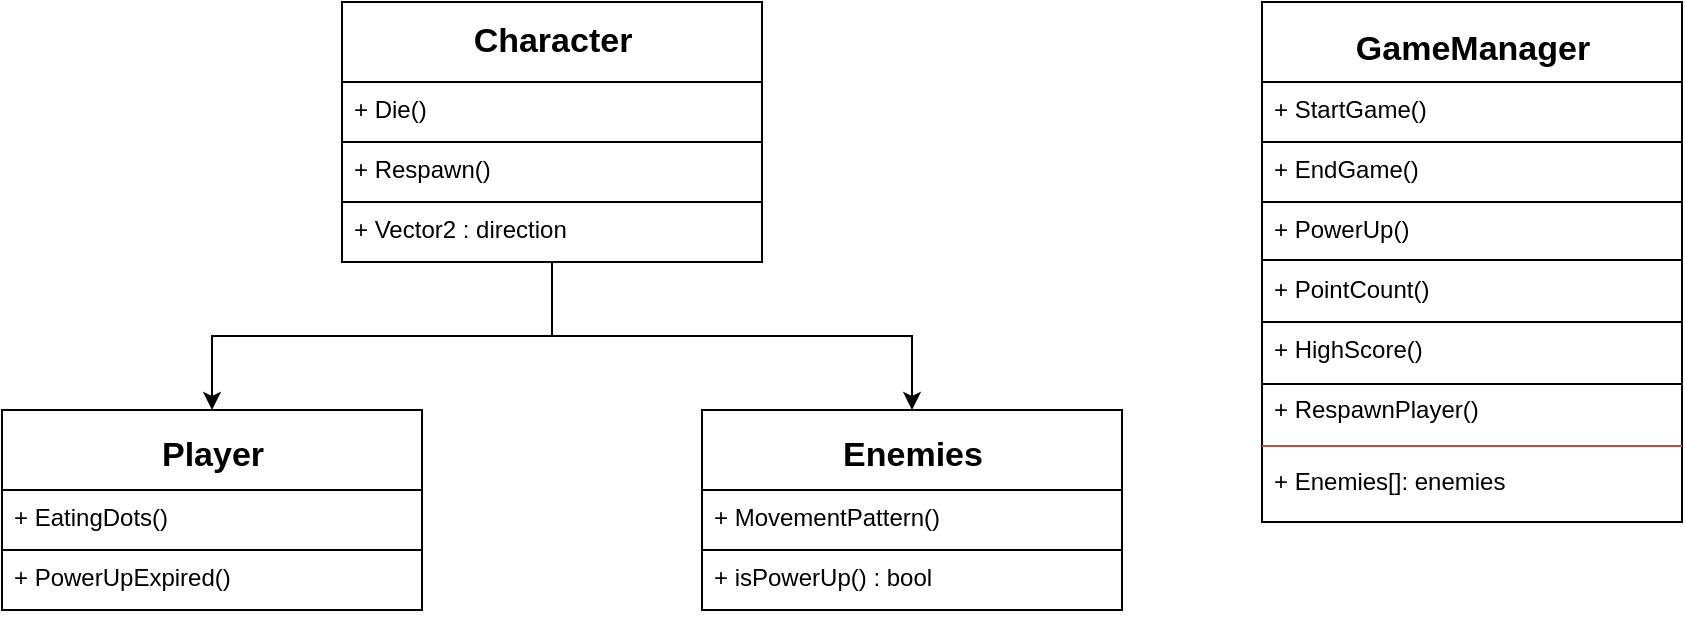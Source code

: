 <mxfile version="21.6.5" type="github">
  <diagram name="Page-1" id="tySQyBGyztnOd1iFOmv5">
    <mxGraphModel dx="995" dy="418" grid="1" gridSize="10" guides="1" tooltips="1" connect="1" arrows="1" fold="1" page="1" pageScale="1" pageWidth="850" pageHeight="1100" math="0" shadow="0">
      <root>
        <mxCell id="0" />
        <mxCell id="1" parent="0" />
        <mxCell id="sGwyO0YQaWymWmi2gfUC-50" style="edgeStyle=orthogonalEdgeStyle;rounded=0;orthogonalLoop=1;jettySize=auto;html=1;exitX=0.5;exitY=1;exitDx=0;exitDy=0;entryX=0.5;entryY=0;entryDx=0;entryDy=0;" edge="1" parent="1" source="sGwyO0YQaWymWmi2gfUC-1" target="sGwyO0YQaWymWmi2gfUC-32">
          <mxGeometry relative="1" as="geometry" />
        </mxCell>
        <mxCell id="sGwyO0YQaWymWmi2gfUC-52" style="edgeStyle=orthogonalEdgeStyle;rounded=0;orthogonalLoop=1;jettySize=auto;html=1;exitX=0.5;exitY=1;exitDx=0;exitDy=0;entryX=0.5;entryY=0;entryDx=0;entryDy=0;" edge="1" parent="1" source="sGwyO0YQaWymWmi2gfUC-1" target="sGwyO0YQaWymWmi2gfUC-26">
          <mxGeometry relative="1" as="geometry" />
        </mxCell>
        <mxCell id="sGwyO0YQaWymWmi2gfUC-1" value="&lt;h2 style=&quot;margin: 4px 0px 0px;&quot;&gt;&lt;br&gt;&lt;/h2&gt;" style="verticalAlign=top;align=center;overflow=fill;fontSize=12;fontFamily=Helvetica;html=1;whiteSpace=wrap;gradientColor=none;horizontal=1;fontStyle=0" vertex="1" parent="1">
          <mxGeometry x="170" width="210" height="130" as="geometry" />
        </mxCell>
        <mxCell id="sGwyO0YQaWymWmi2gfUC-2" value="" style="line;strokeWidth=1;fillColor=none;align=left;verticalAlign=middle;spacingTop=-1;spacingLeft=3;spacingRight=3;rotatable=0;labelPosition=right;points=[];portConstraint=eastwest;strokeColor=inherit;" vertex="1" parent="1">
          <mxGeometry x="170" y="20" width="210" height="40" as="geometry" />
        </mxCell>
        <mxCell id="sGwyO0YQaWymWmi2gfUC-3" value="Character" style="text;align=center;fontStyle=1;verticalAlign=middle;spacingLeft=3;spacingRight=3;strokeColor=none;rotatable=0;points=[[0,0.5],[1,0.5]];portConstraint=eastwest;html=1;fontSize=17;" vertex="1" parent="1">
          <mxGeometry x="170" width="210" height="40" as="geometry" />
        </mxCell>
        <mxCell id="sGwyO0YQaWymWmi2gfUC-4" value="+ Die()" style="text;strokeColor=none;fillColor=none;align=left;verticalAlign=top;spacingLeft=4;spacingRight=4;overflow=hidden;rotatable=0;points=[[0,0.5],[1,0.5]];portConstraint=eastwest;whiteSpace=wrap;html=1;" vertex="1" parent="1">
          <mxGeometry x="170" y="40" width="210" height="30" as="geometry" />
        </mxCell>
        <mxCell id="sGwyO0YQaWymWmi2gfUC-6" value="" style="line;strokeWidth=1;fillColor=none;align=left;verticalAlign=middle;spacingTop=-1;spacingLeft=3;spacingRight=3;rotatable=0;labelPosition=right;points=[];portConstraint=eastwest;strokeColor=inherit;" vertex="1" parent="1">
          <mxGeometry x="170" y="60" width="210" height="20" as="geometry" />
        </mxCell>
        <mxCell id="sGwyO0YQaWymWmi2gfUC-7" value="+ Respawn()" style="text;strokeColor=none;fillColor=none;align=left;verticalAlign=top;spacingLeft=4;spacingRight=4;overflow=hidden;rotatable=0;points=[[0,0.5],[1,0.5]];portConstraint=eastwest;whiteSpace=wrap;html=1;" vertex="1" parent="1">
          <mxGeometry x="170" y="70" width="210" height="20" as="geometry" />
        </mxCell>
        <mxCell id="sGwyO0YQaWymWmi2gfUC-9" value="&lt;h2 style=&quot;margin: 4px 0px 0px;&quot;&gt;&lt;br&gt;&lt;/h2&gt;" style="verticalAlign=top;align=center;overflow=fill;fontSize=12;fontFamily=Helvetica;html=1;whiteSpace=wrap;gradientColor=none;horizontal=1;fontStyle=0" vertex="1" parent="1">
          <mxGeometry x="630" width="210" height="260" as="geometry" />
        </mxCell>
        <mxCell id="sGwyO0YQaWymWmi2gfUC-11" value="GameManager" style="text;align=center;fontStyle=1;verticalAlign=middle;spacingLeft=3;spacingRight=3;strokeColor=none;rotatable=0;points=[[0,0.5],[1,0.5]];portConstraint=eastwest;html=1;fontSize=17;" vertex="1" parent="1">
          <mxGeometry x="630" y="4" width="210" height="40" as="geometry" />
        </mxCell>
        <mxCell id="sGwyO0YQaWymWmi2gfUC-12" value="" style="line;strokeWidth=1;fillColor=none;align=left;verticalAlign=middle;spacingTop=-1;spacingLeft=3;spacingRight=3;rotatable=0;labelPosition=right;points=[];portConstraint=eastwest;strokeColor=inherit;" vertex="1" parent="1">
          <mxGeometry x="630" y="36" width="210" height="8" as="geometry" />
        </mxCell>
        <mxCell id="sGwyO0YQaWymWmi2gfUC-13" value="+ StartGame()" style="text;strokeColor=none;fillColor=none;align=left;verticalAlign=top;spacingLeft=4;spacingRight=4;overflow=hidden;rotatable=0;points=[[0,0.5],[1,0.5]];portConstraint=eastwest;whiteSpace=wrap;html=1;" vertex="1" parent="1">
          <mxGeometry x="630" y="40" width="210" height="30" as="geometry" />
        </mxCell>
        <mxCell id="sGwyO0YQaWymWmi2gfUC-14" value="" style="line;strokeWidth=1;fillColor=none;align=left;verticalAlign=middle;spacingTop=-1;spacingLeft=3;spacingRight=3;rotatable=0;labelPosition=right;points=[];portConstraint=eastwest;strokeColor=inherit;" vertex="1" parent="1">
          <mxGeometry x="630" y="66" width="210" height="8" as="geometry" />
        </mxCell>
        <mxCell id="sGwyO0YQaWymWmi2gfUC-16" value="+ EndGame()" style="text;strokeColor=none;fillColor=none;align=left;verticalAlign=top;spacingLeft=4;spacingRight=4;overflow=hidden;rotatable=0;points=[[0,0.5],[1,0.5]];portConstraint=eastwest;whiteSpace=wrap;html=1;" vertex="1" parent="1">
          <mxGeometry x="630" y="70" width="210" height="30" as="geometry" />
        </mxCell>
        <mxCell id="sGwyO0YQaWymWmi2gfUC-17" value="" style="line;strokeWidth=1;fillColor=none;align=left;verticalAlign=middle;spacingTop=-1;spacingLeft=3;spacingRight=3;rotatable=0;labelPosition=right;points=[];portConstraint=eastwest;strokeColor=inherit;" vertex="1" parent="1">
          <mxGeometry x="630" y="90" width="210" height="20" as="geometry" />
        </mxCell>
        <mxCell id="sGwyO0YQaWymWmi2gfUC-18" value="+ PowerUp()" style="text;strokeColor=none;fillColor=none;align=left;verticalAlign=top;spacingLeft=4;spacingRight=4;overflow=hidden;rotatable=0;points=[[0,0.5],[1,0.5]];portConstraint=eastwest;whiteSpace=wrap;html=1;" vertex="1" parent="1">
          <mxGeometry x="630" y="100" width="210" height="30" as="geometry" />
        </mxCell>
        <mxCell id="sGwyO0YQaWymWmi2gfUC-19" value="" style="line;strokeWidth=1;fillColor=none;align=left;verticalAlign=middle;spacingTop=-1;spacingLeft=3;spacingRight=3;rotatable=0;labelPosition=right;points=[];portConstraint=eastwest;strokeColor=inherit;" vertex="1" parent="1">
          <mxGeometry x="630" y="120" width="210" height="18" as="geometry" />
        </mxCell>
        <mxCell id="sGwyO0YQaWymWmi2gfUC-20" value="" style="line;strokeWidth=1;fillColor=#f8cecc;align=left;verticalAlign=middle;spacingTop=-1;spacingLeft=3;spacingRight=3;rotatable=0;labelPosition=right;points=[];portConstraint=eastwest;strokeColor=#b85450;" vertex="1" parent="1">
          <mxGeometry x="630" y="218" width="210" height="8" as="geometry" />
        </mxCell>
        <mxCell id="sGwyO0YQaWymWmi2gfUC-21" value="+ PointCount()" style="text;strokeColor=none;fillColor=none;align=left;verticalAlign=top;spacingLeft=4;spacingRight=4;overflow=hidden;rotatable=0;points=[[0,0.5],[1,0.5]];portConstraint=eastwest;whiteSpace=wrap;html=1;" vertex="1" parent="1">
          <mxGeometry x="630" y="130" width="210" height="30" as="geometry" />
        </mxCell>
        <mxCell id="sGwyO0YQaWymWmi2gfUC-22" value="" style="line;strokeWidth=1;fillColor=none;align=left;verticalAlign=middle;spacingTop=-1;spacingLeft=3;spacingRight=3;rotatable=0;labelPosition=right;points=[];portConstraint=eastwest;strokeColor=inherit;" vertex="1" parent="1">
          <mxGeometry x="630" y="150" width="210" height="20" as="geometry" />
        </mxCell>
        <mxCell id="sGwyO0YQaWymWmi2gfUC-23" value="+ HighScore()" style="text;strokeColor=none;fillColor=none;align=left;verticalAlign=top;spacingLeft=4;spacingRight=4;overflow=hidden;rotatable=0;points=[[0,0.5],[1,0.5]];portConstraint=eastwest;whiteSpace=wrap;html=1;" vertex="1" parent="1">
          <mxGeometry x="630" y="160" width="210" height="30" as="geometry" />
        </mxCell>
        <mxCell id="sGwyO0YQaWymWmi2gfUC-24" value="" style="line;strokeWidth=1;fillColor=none;align=left;verticalAlign=middle;spacingTop=-1;spacingLeft=3;spacingRight=3;rotatable=0;labelPosition=right;points=[];portConstraint=eastwest;strokeColor=inherit;" vertex="1" parent="1">
          <mxGeometry x="630" y="182" width="210" height="18" as="geometry" />
        </mxCell>
        <mxCell id="sGwyO0YQaWymWmi2gfUC-25" value="+ RespawnPlayer()" style="text;strokeColor=none;fillColor=none;align=left;verticalAlign=top;spacingLeft=4;spacingRight=4;overflow=hidden;rotatable=0;points=[[0,0.5],[1,0.5]];portConstraint=eastwest;whiteSpace=wrap;html=1;" vertex="1" parent="1">
          <mxGeometry x="630" y="190" width="210" height="30" as="geometry" />
        </mxCell>
        <mxCell id="sGwyO0YQaWymWmi2gfUC-26" value="&lt;p style=&quot;margin:0px;margin-top:4px;text-align:center;&quot;&gt;&lt;br&gt;&lt;br&gt;&lt;/p&gt;" style="verticalAlign=top;align=left;overflow=fill;fontSize=12;fontFamily=Helvetica;html=1;whiteSpace=wrap;" vertex="1" parent="1">
          <mxGeometry y="204" width="210" height="100" as="geometry" />
        </mxCell>
        <mxCell id="sGwyO0YQaWymWmi2gfUC-27" value="Player" style="text;align=center;fontStyle=1;verticalAlign=middle;spacingLeft=3;spacingRight=3;strokeColor=none;rotatable=0;points=[[0,0.5],[1,0.5]];portConstraint=eastwest;html=1;fontSize=17;" vertex="1" parent="1">
          <mxGeometry y="210" width="210" height="34" as="geometry" />
        </mxCell>
        <mxCell id="sGwyO0YQaWymWmi2gfUC-28" value="" style="line;strokeWidth=1;fillColor=none;align=left;verticalAlign=middle;spacingTop=-1;spacingLeft=3;spacingRight=3;rotatable=0;labelPosition=right;points=[];portConstraint=eastwest;strokeColor=inherit;" vertex="1" parent="1">
          <mxGeometry y="240" width="210" height="8" as="geometry" />
        </mxCell>
        <mxCell id="sGwyO0YQaWymWmi2gfUC-29" value="+ EatingDots()" style="text;strokeColor=none;fillColor=none;align=left;verticalAlign=top;spacingLeft=4;spacingRight=4;overflow=hidden;rotatable=0;points=[[0,0.5],[1,0.5]];portConstraint=eastwest;whiteSpace=wrap;html=1;" vertex="1" parent="1">
          <mxGeometry y="244" width="210" height="30" as="geometry" />
        </mxCell>
        <mxCell id="sGwyO0YQaWymWmi2gfUC-30" value="" style="line;strokeWidth=1;fillColor=none;align=left;verticalAlign=middle;spacingTop=-1;spacingLeft=3;spacingRight=3;rotatable=0;labelPosition=right;points=[];portConstraint=eastwest;strokeColor=inherit;" vertex="1" parent="1">
          <mxGeometry y="270" width="210" height="8" as="geometry" />
        </mxCell>
        <mxCell id="sGwyO0YQaWymWmi2gfUC-31" value="+ PowerUpExpired()" style="text;strokeColor=none;fillColor=none;align=left;verticalAlign=top;spacingLeft=4;spacingRight=4;overflow=hidden;rotatable=0;points=[[0,0.5],[1,0.5]];portConstraint=eastwest;whiteSpace=wrap;html=1;" vertex="1" parent="1">
          <mxGeometry y="274" width="210" height="30" as="geometry" />
        </mxCell>
        <mxCell id="sGwyO0YQaWymWmi2gfUC-32" value="&lt;p style=&quot;margin:0px;margin-top:4px;text-align:center;&quot;&gt;&lt;br&gt;&lt;br&gt;&lt;/p&gt;" style="verticalAlign=top;align=left;overflow=fill;fontSize=12;fontFamily=Helvetica;html=1;whiteSpace=wrap;" vertex="1" parent="1">
          <mxGeometry x="350" y="204" width="210" height="100" as="geometry" />
        </mxCell>
        <mxCell id="sGwyO0YQaWymWmi2gfUC-33" value="Enemies" style="text;align=center;fontStyle=1;verticalAlign=middle;spacingLeft=3;spacingRight=3;strokeColor=none;rotatable=0;points=[[0,0.5],[1,0.5]];portConstraint=eastwest;html=1;fontSize=17;" vertex="1" parent="1">
          <mxGeometry x="350" y="210" width="210" height="34" as="geometry" />
        </mxCell>
        <mxCell id="sGwyO0YQaWymWmi2gfUC-34" value="" style="line;strokeWidth=1;fillColor=none;align=left;verticalAlign=middle;spacingTop=-1;spacingLeft=3;spacingRight=3;rotatable=0;labelPosition=right;points=[];portConstraint=eastwest;strokeColor=inherit;" vertex="1" parent="1">
          <mxGeometry x="350" y="240" width="210" height="8" as="geometry" />
        </mxCell>
        <mxCell id="sGwyO0YQaWymWmi2gfUC-35" value="+ MovementPattern()" style="text;strokeColor=none;fillColor=none;align=left;verticalAlign=top;spacingLeft=4;spacingRight=4;overflow=hidden;rotatable=0;points=[[0,0.5],[1,0.5]];portConstraint=eastwest;whiteSpace=wrap;html=1;" vertex="1" parent="1">
          <mxGeometry x="350" y="244" width="210" height="30" as="geometry" />
        </mxCell>
        <mxCell id="sGwyO0YQaWymWmi2gfUC-36" value="" style="line;strokeWidth=1;fillColor=none;align=left;verticalAlign=middle;spacingTop=-1;spacingLeft=3;spacingRight=3;rotatable=0;labelPosition=right;points=[];portConstraint=eastwest;strokeColor=inherit;" vertex="1" parent="1">
          <mxGeometry x="350" y="270" width="210" height="8" as="geometry" />
        </mxCell>
        <mxCell id="sGwyO0YQaWymWmi2gfUC-37" value="+ isPowerUp() : bool" style="text;strokeColor=none;fillColor=none;align=left;verticalAlign=top;spacingLeft=4;spacingRight=4;overflow=hidden;rotatable=0;points=[[0,0.5],[1,0.5]];portConstraint=eastwest;whiteSpace=wrap;html=1;" vertex="1" parent="1">
          <mxGeometry x="350" y="274" width="210" height="30" as="geometry" />
        </mxCell>
        <mxCell id="sGwyO0YQaWymWmi2gfUC-38" value="" style="line;strokeWidth=1;fillColor=none;align=left;verticalAlign=middle;spacingTop=-1;spacingLeft=3;spacingRight=3;rotatable=0;labelPosition=right;points=[];portConstraint=eastwest;strokeColor=none;" vertex="1" parent="1">
          <mxGeometry x="630" y="212" width="210" height="8" as="geometry" />
        </mxCell>
        <mxCell id="sGwyO0YQaWymWmi2gfUC-39" value="+ Enemies[]: enemies" style="text;strokeColor=none;fillColor=none;align=left;verticalAlign=top;spacingLeft=4;spacingRight=4;overflow=hidden;rotatable=0;points=[[0,0.5],[1,0.5]];portConstraint=eastwest;whiteSpace=wrap;html=1;" vertex="1" parent="1">
          <mxGeometry x="630" y="226" width="210" height="26" as="geometry" />
        </mxCell>
        <mxCell id="sGwyO0YQaWymWmi2gfUC-53" value="" style="line;strokeWidth=1;fillColor=none;align=left;verticalAlign=middle;spacingTop=-1;spacingLeft=3;spacingRight=3;rotatable=0;labelPosition=right;points=[];portConstraint=eastwest;strokeColor=inherit;" vertex="1" parent="1">
          <mxGeometry x="170" y="96" width="210" height="8" as="geometry" />
        </mxCell>
        <mxCell id="sGwyO0YQaWymWmi2gfUC-54" value="+ Vector2 : direction" style="text;strokeColor=none;fillColor=none;align=left;verticalAlign=top;spacingLeft=4;spacingRight=4;overflow=hidden;rotatable=0;points=[[0,0.5],[1,0.5]];portConstraint=eastwest;whiteSpace=wrap;html=1;" vertex="1" parent="1">
          <mxGeometry x="170" y="100" width="210" height="20" as="geometry" />
        </mxCell>
      </root>
    </mxGraphModel>
  </diagram>
</mxfile>
